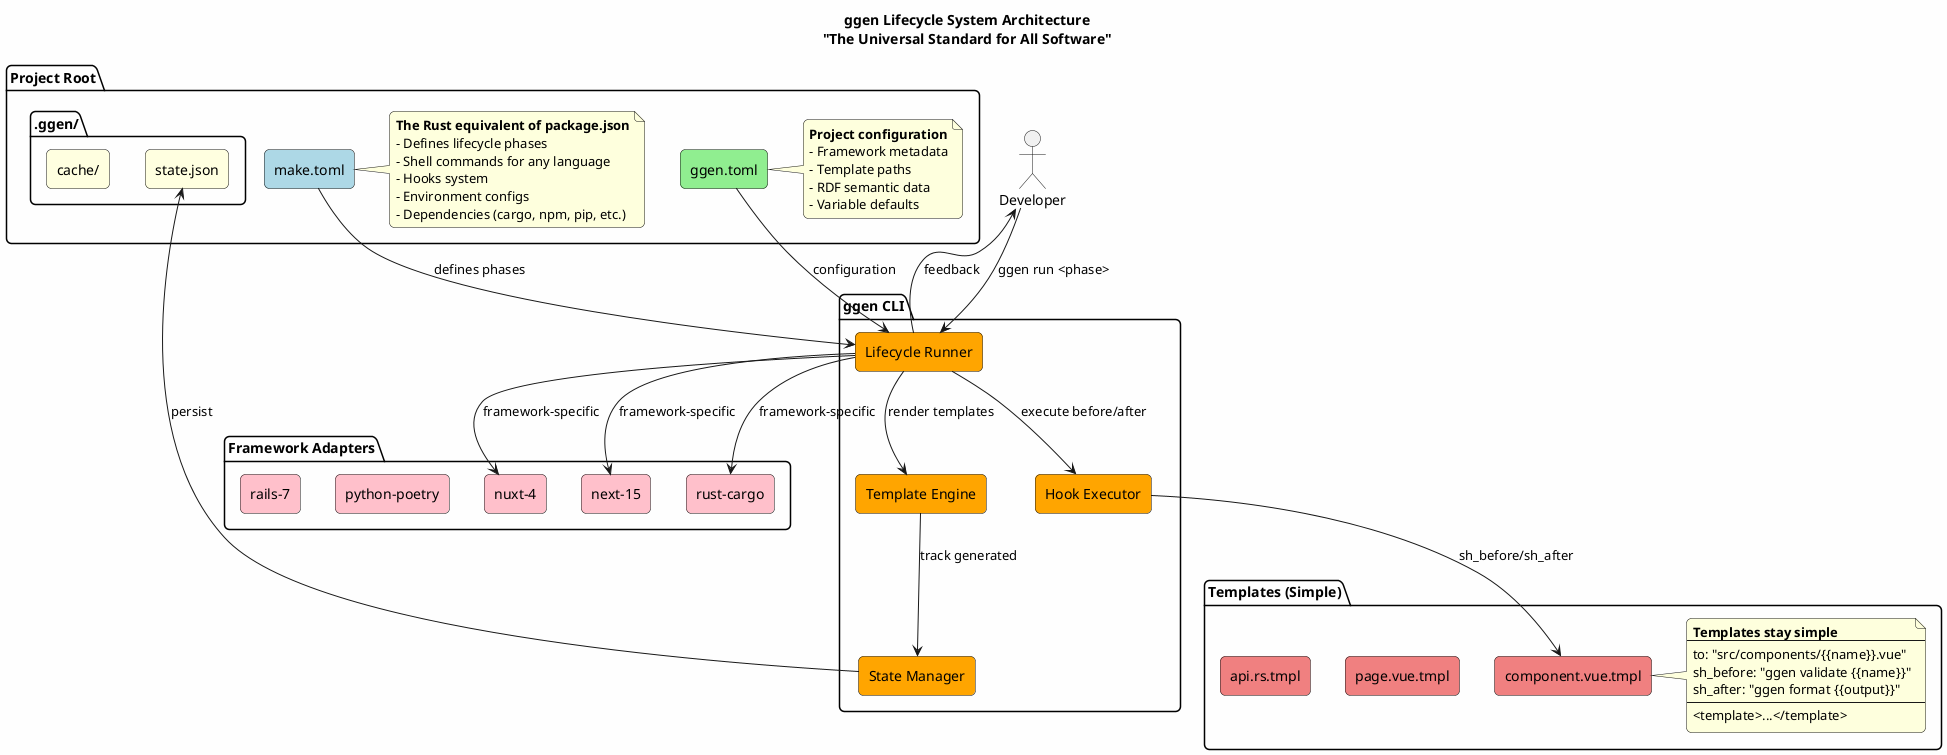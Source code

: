 @startuml ggen-lifecycle-architecture

!define RECTANGLE class

skinparam componentStyle rectangle
skinparam backgroundColor #FEFEFE
skinparam roundcorner 10

title ggen Lifecycle System Architecture\n"The Universal Standard for All Software"

' Core Components
package "Project Root" {
  [make.toml] as make #LightBlue
  note right of make
    **The Rust equivalent of package.json**
    - Defines lifecycle phases
    - Shell commands for any language
    - Hooks system
    - Environment configs
    - Dependencies (cargo, npm, pip, etc.)
  end note

  [ggen.toml] as ggen #LightGreen
  note right of ggen
    **Project configuration**
    - Framework metadata
    - Template paths
    - RDF semantic data
    - Variable defaults
  end note

  folder ".ggen/" {
    [state.json] as state #LightYellow
    [cache/] as cache #LightYellow
  }
}

package "Templates (Simple)" {
  [component.vue.tmpl] as tmpl1 #LightCoral
  [page.vue.tmpl] as tmpl2 #LightCoral
  [api.rs.tmpl] as tmpl3 #LightCoral

  note right of tmpl1
    **Templates stay simple**
    ---
    to: "src/components/{{name}}.vue"
    sh_before: "ggen validate {{name}}"
    sh_after: "ggen format {{output}}"
    ---
    <template>...</template>
  end note
}

package "ggen CLI" {
  [Lifecycle Runner] as runner #Orange
  [Hook Executor] as hooks #Orange
  [State Manager] as statemgr #Orange
  [Template Engine] as engine #Orange
}

package "Framework Adapters" {
  [nuxt-4] as nuxt #Pink
  [next-15] as next #Pink
  [rust-cargo] as rust #Pink
  [python-poetry] as python #Pink
  [rails-7] as rails #Pink
}

' Relationships
make --> runner : defines phases
ggen --> runner : configuration
runner --> hooks : execute before/after
hooks --> tmpl1 : sh_before/sh_after
runner --> engine : render templates
engine --> statemgr : track generated
statemgr --> state : persist
runner --> nuxt : framework-specific
runner --> next : framework-specific
runner --> rust : framework-specific

' User interaction
actor Developer
Developer --> runner : ggen run <phase>
runner --> Developer : feedback

@enduml
